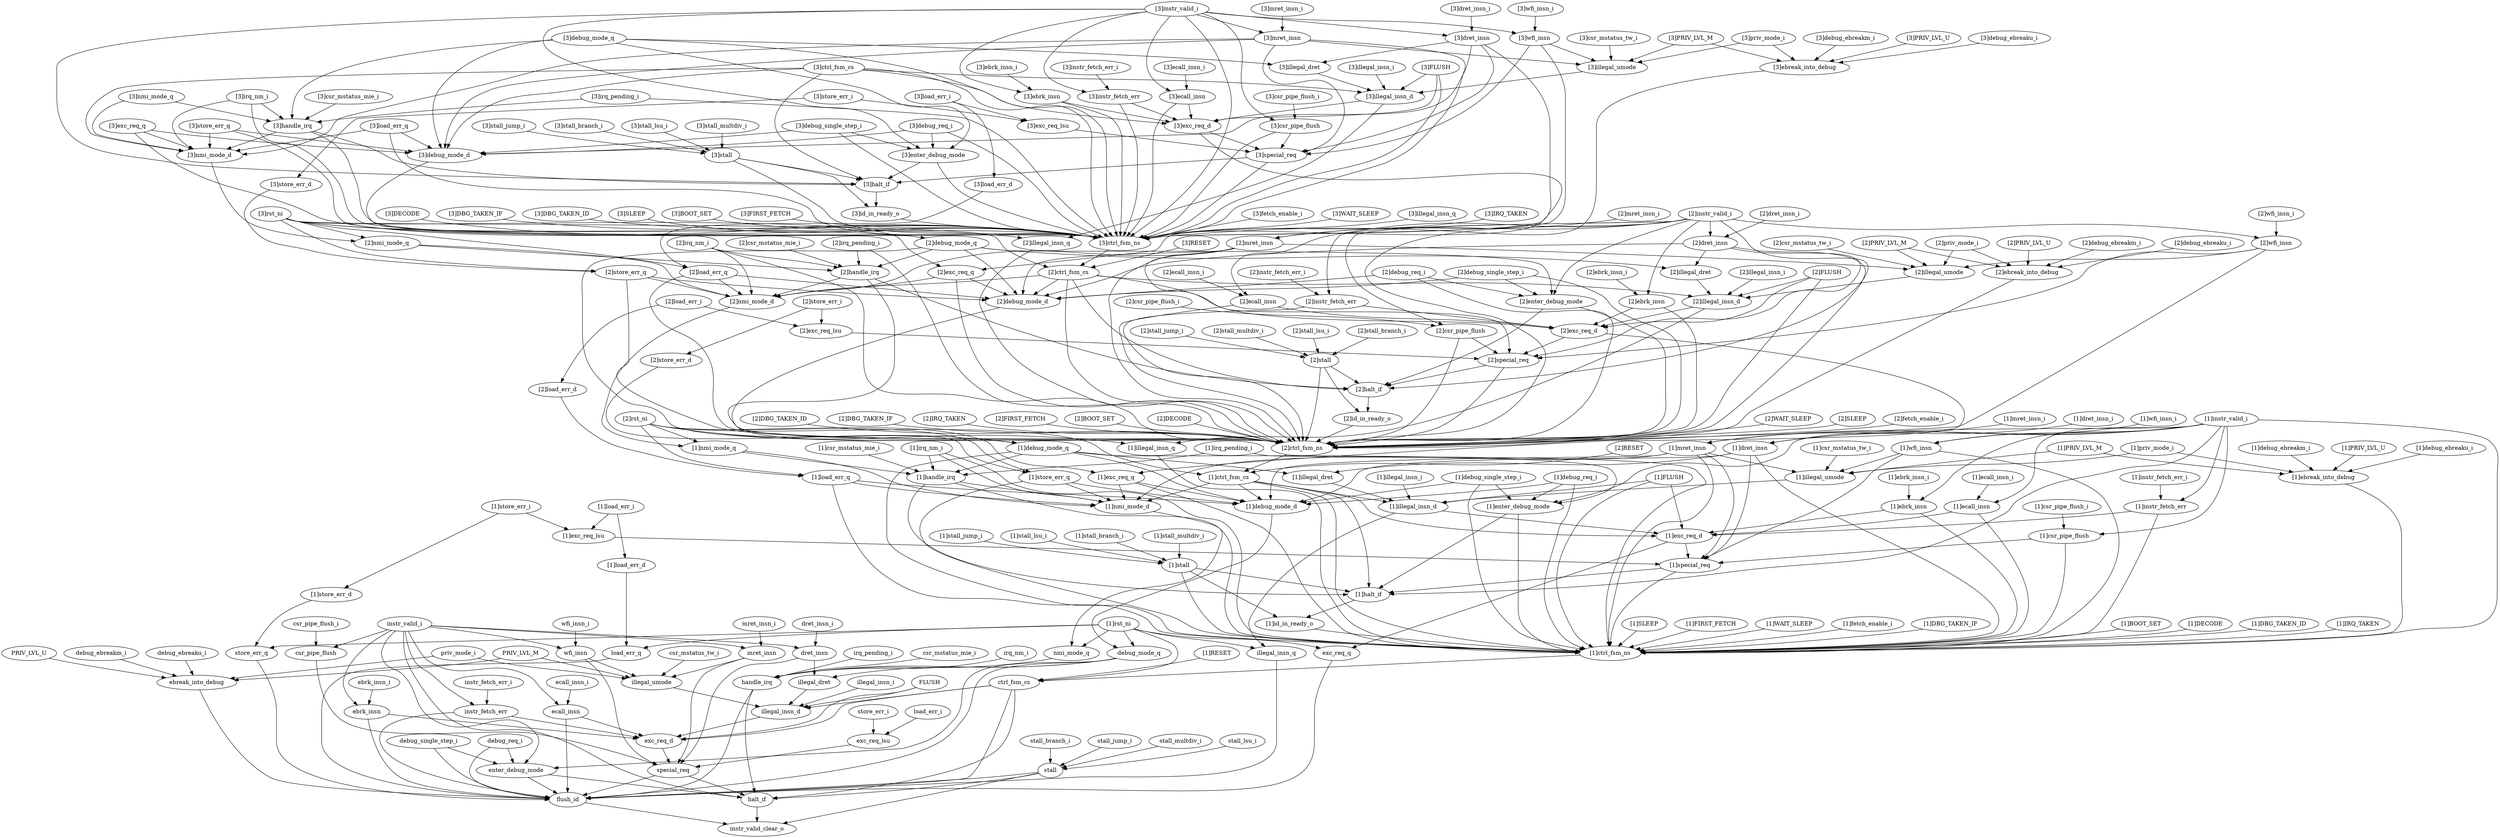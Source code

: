 strict digraph "" {
	"[3]irq_nm_i"	 [complexity=102,
		importance=8.20998185989,
		rank=0.0804900182342];
	"[3]handle_irq"	 [complexity=96,
		importance=8.20498424372,
		rank=0.0854685858721];
	"[3]irq_nm_i" -> "[3]handle_irq";
	"[3]nmi_mode_d"	 [complexity=75,
		importance=2.60751614667,
		rank=0.0347668819556];
	"[3]irq_nm_i" -> "[3]nmi_mode_d";
	"[3]ctrl_fsm_ns"	 [complexity=87,
		importance=2.70903343335,
		rank=0.0311383153258];
	"[3]irq_nm_i" -> "[3]ctrl_fsm_ns";
	"[1]special_req"	 [complexity=36,
		importance=0.725130541579,
		rank=0.0201425150439];
	"[1]ctrl_fsm_ns"	 [complexity=29,
		importance=0.213818471533,
		rank=0.00737305074253];
	"[1]special_req" -> "[1]ctrl_fsm_ns";
	"[1]halt_if"	 [complexity=33,
		importance=0.236659164715,
		rank=0.00717148983984];
	"[1]special_req" -> "[1]halt_if";
	"[3]exc_req_lsu"	 [complexity=101,
		importance=8.2182716939,
		rank=0.0813690266723];
	"[3]special_req"	 [complexity=94,
		importance=8.21077542702,
		rank=0.0873486747555];
	"[3]exc_req_lsu" -> "[3]special_req";
	"[3]fetch_enable_i"	 [complexity=88,
		importance=2.71403104951,
		rank=0.0308412619263];
	"[3]fetch_enable_i" -> "[3]ctrl_fsm_ns";
	"[3]WAIT_SLEEP"	 [complexity=89,
		importance=2.71403104951,
		rank=0.0304947308934];
	"[3]WAIT_SLEEP" -> "[3]ctrl_fsm_ns";
	"[1]debug_mode_d"	 [complexity=32,
		importance=0.150376481657,
		rank=0.0046992650518];
	debug_mode_q	 [complexity=30,
		importance=0.14335040688,
		rank=0.004778346896];
	"[1]debug_mode_d" -> debug_mode_q;
	"[2]DECODE"	 [complexity=68,
		importance=8.38121973603,
		rank=0.123253231412];
	"[2]ctrl_fsm_ns"	 [complexity=58,
		importance=0.837622211987,
		rank=0.0144417622756];
	"[2]DECODE" -> "[2]ctrl_fsm_ns";
	irq_nm_i	 [complexity=15,
		importance=0.100533234,
		rank=0.00670221560003];
	handle_irq	 [complexity=9,
		importance=0.0955356178337,
		rank=0.0106150686482];
	irq_nm_i -> handle_irq;
	"[2]csr_pipe_flush"	 [complexity=72,
		importance=2.60420460653,
		rank=0.0361695084241];
	"[2]csr_pipe_flush" -> "[2]ctrl_fsm_ns";
	"[2]special_req"	 [complexity=65,
		importance=2.59654176294,
		rank=0.0399467963529];
	"[2]csr_pipe_flush" -> "[2]special_req";
	enter_debug_mode	 [complexity=9,
		importance=0.120536457966,
		rank=0.013392939774];
	halt_if	 [complexity=4,
		importance=0.0287245845638,
		rank=0.00718114614095];
	enter_debug_mode -> halt_if;
	flush_id	 [complexity=4,
		importance=0.0269654997593,
		rank=0.00674137493983];
	enter_debug_mode -> flush_id;
	"[3]csr_pipe_flush_i"	 [complexity=104,
		importance=8.22343588678,
		rank=0.0790714989113];
	"[3]csr_pipe_flush"	 [complexity=101,
		importance=8.21843827061,
		rank=0.0813706759467];
	"[3]csr_pipe_flush_i" -> "[3]csr_pipe_flush";
	"[2]stall_multdiv_i"	 [complexity=72,
		importance=2.60137855069,
		rank=0.0361302576485];
	"[2]stall"	 [complexity=67,
		importance=2.59638093452,
		rank=0.0387519542466];
	"[2]stall_multdiv_i" -> "[2]stall";
	"[2]rst_ni"	 [complexity=33,
		importance=1.30486446258,
		rank=0.0395413473508];
	"[1]debug_mode_q"	 [complexity=59,
		importance=0.767154147333,
		rank=0.0130026126667];
	"[2]rst_ni" -> "[1]debug_mode_q";
	"[1]exc_req_q"	 [complexity=32,
		importance=0.649545286152,
		rank=0.0202982901923];
	"[2]rst_ni" -> "[1]exc_req_q";
	"[1]load_err_q"	 [complexity=32,
		importance=0.649933423205,
		rank=0.0203104194751];
	"[2]rst_ni" -> "[1]load_err_q";
	"[1]ctrl_fsm_cs"	 [complexity=56,
		importance=0.786156112692,
		rank=0.0140385020124];
	"[2]rst_ni" -> "[1]ctrl_fsm_cs";
	"[1]illegal_insn_q"	 [complexity=30,
		importance=0.223295974249,
		rank=0.00744319914163];
	"[2]rst_ni" -> "[1]illegal_insn_q";
	"[1]store_err_q"	 [complexity=32,
		importance=0.649933423205,
		rank=0.0203104194751];
	"[2]rst_ni" -> "[1]store_err_q";
	"[1]nmi_mode_q"	 [complexity=44,
		importance=0.728497533179,
		rank=0.0165567621177];
	"[2]rst_ni" -> "[1]nmi_mode_q";
	exc_req_lsu	 [complexity=14,
		importance=0.108823068006,
		rank=0.00777307628617];
	special_req	 [complexity=7,
		importance=0.101326801126,
		rank=0.0144752573038];
	exc_req_lsu -> special_req;
	"[1]instr_valid_i"	 [complexity=53,
		importance=0.748732619575,
		rank=0.014127030558];
	"[1]dret_insn"	 [complexity=59,
		importance=0.765949198459,
		rank=0.0129821898044];
	"[1]instr_valid_i" -> "[1]dret_insn";
	"[1]ecall_insn"	 [complexity=50,
		importance=0.743735003409,
		rank=0.0148747000682];
	"[1]instr_valid_i" -> "[1]ecall_insn";
	"[1]mret_insn"	 [complexity=62,
		importance=0.770665547237,
		rank=0.0124300894716];
	"[1]instr_valid_i" -> "[1]mret_insn";
	"[1]enter_debug_mode"	 [complexity=38,
		importance=0.95227477857,
		rank=0.025059862594];
	"[1]instr_valid_i" -> "[1]enter_debug_mode";
	"[1]wfi_insn"	 [complexity=62,
		importance=0.770665547237,
		rank=0.0124300894716];
	"[1]instr_valid_i" -> "[1]wfi_insn";
	"[1]instr_fetch_err"	 [complexity=50,
		importance=0.743735003409,
		rank=0.0148747000682];
	"[1]instr_valid_i" -> "[1]instr_fetch_err";
	"[1]instr_valid_i" -> "[1]ctrl_fsm_ns";
	"[1]csr_pipe_flush"	 [complexity=43,
		importance=0.732793385174,
		rank=0.0170417066319];
	"[1]instr_valid_i" -> "[1]csr_pipe_flush";
	"[1]ebrk_insn"	 [complexity=50,
		importance=0.743735003409,
		rank=0.0148747000682];
	"[1]instr_valid_i" -> "[1]ebrk_insn";
	"[1]instr_valid_i" -> "[1]halt_if";
	"[2]load_err_d"	 [complexity=34,
		importance=0.656180364728,
		rank=0.019299422492];
	"[2]load_err_d" -> "[1]load_err_q";
	"[3]illegal_umode"	 [complexity=114,
		importance=8.24864758908,
		rank=0.0723565577989];
	"[3]illegal_insn_d"	 [complexity=108,
		importance=8.23820837522,
		rank=0.076279707178];
	"[3]illegal_umode" -> "[3]illegal_insn_d";
	"[2]WAIT_SLEEP"	 [complexity=60,
		importance=0.842619828153,
		rank=0.0140436638026];
	"[2]WAIT_SLEEP" -> "[2]ctrl_fsm_ns";
	"[1]debug_mode_q" -> "[1]debug_mode_d";
	"[1]debug_mode_q" -> "[1]enter_debug_mode";
	"[1]illegal_dret"	 [complexity=56,
		importance=0.758286354864,
		rank=0.0135408277654];
	"[1]debug_mode_q" -> "[1]illegal_dret";
	"[1]handle_irq"	 [complexity=38,
		importance=0.719339358287,
		rank=0.0189299831128];
	"[1]debug_mode_q" -> "[1]handle_irq";
	"[1]debug_mode_q" -> "[1]ctrl_fsm_ns";
	debug_ebreaku_i	 [complexity=13,
		importance=0.0461224513754,
		rank=0.00354788087503];
	ebreak_into_debug	 [complexity=6,
		importance=0.0411248352087,
		rank=0.00685413920145];
	debug_ebreaku_i -> ebreak_into_debug;
	"[2]ebreak_into_debug"	 [complexity=60,
		importance=0.851781547436,
		rank=0.0141963591239];
	"[2]ebreak_into_debug" -> "[2]ctrl_fsm_ns";
	instr_fetch_err	 [complexity=21,
		importance=0.119931262955,
		rank=0.00571101252168];
	exc_req_d	 [complexity=14,
		importance=0.112268419361,
		rank=0.0080191728115];
	instr_fetch_err -> exc_req_d;
	instr_fetch_err -> flush_id;
	"[1]SLEEP"	 [complexity=31,
		importance=0.2188160877,
		rank=0.0070585834742];
	"[1]SLEEP" -> "[1]ctrl_fsm_ns";
	"[1]FIRST_FETCH"	 [complexity=33,
		importance=0.432634559234,
		rank=0.0131101381586];
	"[1]FIRST_FETCH" -> "[1]ctrl_fsm_ns";
	"[1]exc_req_q" -> "[1]debug_mode_d";
	"[1]nmi_mode_d"	 [complexity=17,
		importance=0.112301184857,
		rank=0.00660595205044];
	"[1]exc_req_q" -> "[1]nmi_mode_d";
	"[1]exc_req_q" -> "[1]ctrl_fsm_ns";
	"[1]debug_req_i"	 [complexity=43,
		importance=0.957272394737,
		rank=0.0222621487148];
	"[1]debug_req_i" -> "[1]debug_mode_d";
	"[1]debug_req_i" -> "[1]enter_debug_mode";
	"[1]debug_req_i" -> "[1]ctrl_fsm_ns";
	illegal_insn_i	 [complexity=27,
		importance=0.133757365498,
		rank=0.00495397649991];
	illegal_insn_d	 [complexity=21,
		importance=0.128759749331,
		rank=0.00613141663481];
	illegal_insn_i -> illegal_insn_d;
	"[1]PRIV_LVL_U"	 [complexity=38,
		importance=0.23297542315,
		rank=0.00613093218815];
	"[1]ebreak_into_debug"	 [complexity=31,
		importance=0.227977806983,
		rank=0.0073541228059];
	"[1]PRIV_LVL_U" -> "[1]ebreak_into_debug";
	"[2]debug_req_i"	 [complexity=72,
		importance=3.45248735655,
		rank=0.0479512132854];
	"[2]enter_debug_mode"	 [complexity=67,
		importance=3.44748974038,
		rank=0.051455070752];
	"[2]debug_req_i" -> "[2]enter_debug_mode";
	"[2]debug_mode_d"	 [complexity=61,
		importance=0.774180222111,
		rank=0.012691479051];
	"[2]debug_req_i" -> "[2]debug_mode_d";
	"[2]debug_req_i" -> "[2]ctrl_fsm_ns";
	"[2]halt_if"	 [complexity=62,
		importance=0.860462905168,
		rank=0.0138784339543];
	"[2]enter_debug_mode" -> "[2]halt_if";
	"[2]enter_debug_mode" -> "[2]ctrl_fsm_ns";
	"[3]ecall_insn"	 [complexity=108,
		importance=8.22937988885,
		rank=0.0761979619338];
	"[3]exc_req_d"	 [complexity=101,
		importance=8.22171704525,
		rank=0.0814031390619];
	"[3]ecall_insn" -> "[3]exc_req_d";
	"[3]ecall_insn" -> "[3]ctrl_fsm_ns";
	"[1]rst_ni"	 [complexity=28,
		importance=0.329702360644,
		rank=0.0117750843087];
	"[1]rst_ni" -> debug_mode_q;
	nmi_mode_q	 [complexity=15,
		importance=0.104693792726,
		rank=0.0069795861817];
	"[1]rst_ni" -> nmi_mode_q;
	store_err_q	 [complexity=7,
		importance=0.0354435083634,
		rank=0.00506335833763];
	"[1]rst_ni" -> store_err_q;
	illegal_insn_q	 [complexity=5,
		importance=0.0364430024748,
		rank=0.00728860049495];
	"[1]rst_ni" -> illegal_insn_q;
	exc_req_q	 [complexity=7,
		importance=0.0350553713109,
		rank=0.00500791018727];
	"[1]rst_ni" -> exc_req_q;
	ctrl_fsm_cs	 [complexity=27,
		importance=0.162352372239,
		rank=0.00601305082365];
	"[1]rst_ni" -> ctrl_fsm_cs;
	load_err_q	 [complexity=7,
		importance=0.0354435083634,
		rank=0.00506335833763];
	"[1]rst_ni" -> load_err_q;
	"[2]SLEEP"	 [complexity=60,
		importance=0.842619828153,
		rank=0.0140436638026];
	"[2]SLEEP" -> "[2]ctrl_fsm_ns";
	"[3]store_err_i"	 [complexity=104,
		importance=8.22326931006,
		rank=0.0790698972122];
	"[3]store_err_i" -> "[3]exc_req_lsu";
	"[3]store_err_d"	 [complexity=63,
		importance=2.52759158609,
		rank=0.0401205013665];
	"[3]store_err_i" -> "[3]store_err_d";
	debug_mode_q -> enter_debug_mode;
	illegal_dret	 [complexity=27,
		importance=0.134482614411,
		rank=0.00498083757079];
	debug_mode_q -> illegal_dret;
	debug_mode_q -> handle_irq;
	debug_mode_q -> flush_id;
	"[2]ecall_insn"	 [complexity=79,
		importance=2.61514622477,
		rank=0.0331031167692];
	"[2]ecall_insn" -> "[2]ctrl_fsm_ns";
	"[2]exc_req_d"	 [complexity=72,
		importance=2.60748338117,
		rank=0.0362150469607];
	"[2]ecall_insn" -> "[2]exc_req_d";
	"[2]store_err_i"	 [complexity=75,
		importance=2.60903564599,
		rank=0.0347871419465];
	"[2]store_err_d"	 [complexity=34,
		importance=0.656180364728,
		rank=0.019299422492];
	"[2]store_err_i" -> "[2]store_err_d";
	"[2]exc_req_lsu"	 [complexity=72,
		importance=2.60403802982,
		rank=0.0361671948586];
	"[2]store_err_i" -> "[2]exc_req_lsu";
	"[2]dret_insn"	 [complexity=88,
		importance=2.63736041982,
		rank=0.0299700047707];
	"[2]dret_insn" -> "[2]debug_mode_d";
	"[2]illegal_dret"	 [complexity=85,
		importance=2.62969757622,
		rank=0.0309376185438];
	"[2]dret_insn" -> "[2]illegal_dret";
	"[2]dret_insn" -> "[2]ctrl_fsm_ns";
	"[2]dret_insn" -> "[2]special_req";
	"[2]stall_lsu_i"	 [complexity=72,
		importance=2.60137855069,
		rank=0.0361302576485];
	"[2]stall_lsu_i" -> "[2]stall";
	"[2]store_err_d" -> "[1]store_err_q";
	"[3]PRIV_LVL_M"	 [complexity=96,
		importance=2.72819038496,
		rank=0.0284186498434];
	"[3]PRIV_LVL_M" -> "[3]illegal_umode";
	"[3]ebreak_into_debug"	 [complexity=89,
		importance=2.7231927688,
		rank=0.0305976715595];
	"[3]PRIV_LVL_M" -> "[3]ebreak_into_debug";
	"[2]load_err_q"	 [complexity=61,
		importance=2.52134464456,
		rank=0.0413335187633];
	"[2]load_err_q" -> "[2]debug_mode_d";
	"[2]load_err_q" -> "[2]ctrl_fsm_ns";
	"[2]nmi_mode_d"	 [complexity=46,
		importance=0.736104925311,
		rank=0.016002280985];
	"[2]load_err_q" -> "[2]nmi_mode_d";
	"[1]stall_multdiv_i"	 [complexity=43,
		importance=0.729967329332,
		rank=0.0169759844031];
	"[1]stall"	 [complexity=38,
		importance=0.724969713165,
		rank=0.0190781503465];
	"[1]stall_multdiv_i" -> "[1]stall";
	ebrk_insn_i	 [complexity=24,
		importance=0.124928879122,
		rank=0.00520536996342];
	ebrk_insn	 [complexity=21,
		importance=0.119931262955,
		rank=0.00571101252168];
	ebrk_insn_i -> ebrk_insn;
	"[2]load_err_i"	 [complexity=36,
		importance=0.661177980895,
		rank=0.0183660550249];
	"[2]load_err_i" -> "[2]load_err_d";
	"[2]load_err_i" -> "[2]exc_req_lsu";
	PRIV_LVL_U	 [complexity=13,
		importance=0.0461224513754,
		rank=0.00354788087503];
	PRIV_LVL_U -> ebreak_into_debug;
	"[3]store_err_q"	 [complexity=90,
		importance=8.13557830864,
		rank=0.0903953145405];
	"[3]store_err_q" -> "[3]nmi_mode_d";
	"[3]debug_mode_d"	 [complexity=90,
		importance=2.64559144347,
		rank=0.029395460483];
	"[3]store_err_q" -> "[3]debug_mode_d";
	"[3]store_err_q" -> "[3]ctrl_fsm_ns";
	"[1]RESET"	 [complexity=29,
		importance=0.167349988405,
		rank=0.00577068925535];
	"[1]RESET" -> ctrl_fsm_cs;
	"[2]store_err_q"	 [complexity=61,
		importance=2.52134464456,
		rank=0.0413335187633];
	"[2]store_err_q" -> "[2]debug_mode_d";
	"[2]store_err_q" -> "[2]ctrl_fsm_ns";
	"[2]store_err_q" -> "[2]nmi_mode_d";
	wfi_insn_i	 [complexity=36,
		importance=0.15185942295,
		rank=0.00421831730417];
	wfi_insn	 [complexity=33,
		importance=0.146861806783,
		rank=0.00445035778132];
	wfi_insn_i -> wfi_insn;
	"[1]dret_insn" -> "[1]special_req";
	"[1]dret_insn" -> "[1]debug_mode_d";
	"[1]dret_insn" -> "[1]illegal_dret";
	"[1]dret_insn" -> "[1]ctrl_fsm_ns";
	"[3]csr_mstatus_mie_i"	 [complexity=102,
		importance=8.20998185989,
		rank=0.0804900182342];
	"[3]csr_mstatus_mie_i" -> "[3]handle_irq";
	instr_fetch_err_i	 [complexity=24,
		importance=0.124928879122,
		rank=0.00520536996342];
	instr_fetch_err_i -> instr_fetch_err;
	mret_insn_i	 [complexity=36,
		importance=0.15185942295,
		rank=0.00421831730417];
	mret_insn	 [complexity=33,
		importance=0.146861806783,
		rank=0.00445035778132];
	mret_insn_i -> mret_insn;
	"[1]csr_mstatus_tw_i"	 [complexity=62,
		importance=0.768000319809,
		rank=0.0123871019324];
	"[1]illegal_umode"	 [complexity=56,
		importance=0.763002703642,
		rank=0.0136250482793];
	"[1]csr_mstatus_tw_i" -> "[1]illegal_umode";
	"[3]illegal_insn_q"	 [complexity=88,
		importance=2.71851093606,
		rank=0.030892169728];
	"[3]illegal_insn_q" -> "[3]ctrl_fsm_ns";
	"[1]ecall_insn" -> "[1]ctrl_fsm_ns";
	"[1]exc_req_d"	 [complexity=43,
		importance=0.736072159814,
		rank=0.017117957205];
	"[1]ecall_insn" -> "[1]exc_req_d";
	wfi_insn -> special_req;
	illegal_umode	 [complexity=27,
		importance=0.139198963189,
		rank=0.00515551715515];
	wfi_insn -> illegal_umode;
	csr_pipe_flush_i	 [complexity=17,
		importance=0.113987260887,
		rank=0.00670513299337];
	csr_pipe_flush	 [complexity=14,
		importance=0.108989644721,
		rank=0.00778497462291];
	csr_pipe_flush_i -> csr_pipe_flush;
	"[2]debug_mode_q"	 [complexity=88,
		importance=2.63856536869,
		rank=0.0299836973715];
	"[2]debug_mode_q" -> "[2]enter_debug_mode";
	"[2]debug_mode_q" -> "[2]debug_mode_d";
	"[2]debug_mode_q" -> "[2]illegal_dret";
	"[2]handle_irq"	 [complexity=67,
		importance=2.59075057965,
		rank=0.0386679190992];
	"[2]debug_mode_q" -> "[2]handle_irq";
	"[2]debug_mode_q" -> "[2]ctrl_fsm_ns";
	stall_branch_i	 [complexity=14,
		importance=0.106163588879,
		rank=0.00758311349133];
	stall	 [complexity=9,
		importance=0.101165972712,
		rank=0.0112406636347];
	stall_branch_i -> stall;
	"[2]illegal_insn_q"	 [complexity=59,
		importance=0.847099714702,
		rank=0.0143576222831];
	"[3]illegal_insn_d" -> "[2]illegal_insn_q";
	"[3]illegal_insn_d" -> "[3]exc_req_d";
	"[2]fetch_enable_i"	 [complexity=59,
		importance=0.842619828153,
		rank=0.0142816920026];
	"[2]fetch_enable_i" -> "[2]ctrl_fsm_ns";
	"[2]csr_mstatus_mie_i"	 [complexity=73,
		importance=2.59574819581,
		rank=0.0355581944632];
	"[2]csr_mstatus_mie_i" -> "[2]handle_irq";
	"[2]id_in_ready_o"	 [complexity=59,
		importance=0.846938613479,
		rank=0.0143548917539];
	"[2]id_in_ready_o" -> "[2]ctrl_fsm_ns";
	"[2]debug_mode_d" -> "[1]debug_mode_q";
	"[2]DBG_TAKEN_ID"	 [complexity=60,
		importance=0.842619828153,
		rank=0.0140436638026];
	"[2]DBG_TAKEN_ID" -> "[2]ctrl_fsm_ns";
	"[3]illegal_insn_i"	 [complexity=114,
		importance=8.24320599139,
		rank=0.0723088244859];
	"[3]illegal_insn_i" -> "[3]illegal_insn_d";
	"[2]DBG_TAKEN_IF"	 [complexity=64,
		importance=2.51786425213,
		rank=0.0393416289395];
	"[2]DBG_TAKEN_IF" -> "[2]ctrl_fsm_ns";
	"[1]WAIT_SLEEP"	 [complexity=31,
		importance=0.2188160877,
		rank=0.0070585834742];
	"[1]WAIT_SLEEP" -> "[1]ctrl_fsm_ns";
	"[3]priv_mode_i"	 [complexity=96,
		importance=2.72819038496,
		rank=0.0284186498434];
	"[3]priv_mode_i" -> "[3]illegal_umode";
	"[3]priv_mode_i" -> "[3]ebreak_into_debug";
	"[1]illegal_insn_d"	 [complexity=50,
		importance=0.752563489784,
		rank=0.0150512697957];
	"[1]illegal_insn_d" -> illegal_insn_q;
	"[1]illegal_insn_d" -> "[1]exc_req_d";
	"[2]instr_fetch_err_i"	 [complexity=82,
		importance=2.62014384093,
		rank=0.0319529736699];
	"[2]instr_fetch_err"	 [complexity=79,
		importance=2.61514622477,
		rank=0.0331031167692];
	"[2]instr_fetch_err_i" -> "[2]instr_fetch_err";
	"[1]csr_pipe_flush_i"	 [complexity=46,
		importance=0.73779100134,
		rank=0.0160389348117];
	"[1]csr_pipe_flush_i" -> "[1]csr_pipe_flush";
	"[3]halt_if"	 [complexity=91,
		importance=2.73187412653,
		rank=0.030020594797];
	"[3]handle_irq" -> "[3]halt_if";
	"[3]handle_irq" -> "[3]nmi_mode_d";
	"[3]handle_irq" -> "[3]ctrl_fsm_ns";
	"[3]ebrk_insn"	 [complexity=108,
		importance=8.22937988885,
		rank=0.0761979619338];
	"[3]ebrk_insn" -> "[3]exc_req_d";
	"[3]ebrk_insn" -> "[3]ctrl_fsm_ns";
	"[1]load_err_q" -> "[1]debug_mode_d";
	"[1]load_err_q" -> "[1]nmi_mode_d";
	"[1]load_err_q" -> "[1]ctrl_fsm_ns";
	"[3]FLUSH"	 [complexity=114,
		importance=8.24320599139,
		rank=0.0723088244859];
	"[3]FLUSH" -> "[3]illegal_insn_d";
	"[3]FLUSH" -> "[3]exc_req_d";
	"[3]FLUSH" -> "[3]ctrl_fsm_ns";
	"[1]irq_pending_i"	 [complexity=44,
		importance=0.724336974454,
		rank=0.0164622039649];
	"[1]irq_pending_i" -> "[1]handle_irq";
	"[1]irq_pending_i" -> "[1]ctrl_fsm_ns";
	"[3]debug_single_step_i"	 [complexity=101,
		importance=10.938132242,
		rank=0.10829833903];
	"[3]enter_debug_mode"	 [complexity=96,
		importance=10.9331346258,
		rank=0.113886819019];
	"[3]debug_single_step_i" -> "[3]enter_debug_mode";
	"[3]debug_single_step_i" -> "[3]debug_mode_d";
	"[3]debug_single_step_i" -> "[3]ctrl_fsm_ns";
	"[3]IRQ_TAKEN"	 [complexity=93,
		importance=8.13209791621,
		rank=0.0874419130775];
	"[3]IRQ_TAKEN" -> "[3]ctrl_fsm_ns";
	"[1]ctrl_fsm_cs" -> "[1]debug_mode_d";
	"[1]ctrl_fsm_cs" -> "[1]illegal_insn_d";
	"[1]ctrl_fsm_cs" -> "[1]nmi_mode_d";
	"[1]ctrl_fsm_cs" -> "[1]ctrl_fsm_ns";
	"[1]ctrl_fsm_cs" -> "[1]exc_req_d";
	"[1]ctrl_fsm_cs" -> "[1]halt_if";
	"[1]mret_insn" -> "[1]special_req";
	"[1]mret_insn" -> "[1]debug_mode_d";
	"[1]mret_insn" -> "[1]nmi_mode_d";
	"[1]mret_insn" -> "[1]ctrl_fsm_ns";
	"[1]mret_insn" -> "[1]illegal_umode";
	"[1]enter_debug_mode" -> "[1]ctrl_fsm_ns";
	"[1]enter_debug_mode" -> "[1]halt_if";
	"[2]wfi_insn"	 [complexity=91,
		importance=2.6420767686,
		rank=0.0290338106439];
	"[2]wfi_insn" -> "[2]ctrl_fsm_ns";
	"[2]wfi_insn" -> "[2]special_req";
	"[2]illegal_umode"	 [complexity=85,
		importance=2.634413925,
		rank=0.030993105];
	"[2]wfi_insn" -> "[2]illegal_umode";
	"[1]illegal_insn_q" -> "[1]ctrl_fsm_ns";
	"[3]irq_pending_i"	 [complexity=102,
		importance=8.20998185989,
		rank=0.0804900182342];
	"[3]irq_pending_i" -> "[3]handle_irq";
	"[3]irq_pending_i" -> "[3]ctrl_fsm_ns";
	"[3]nmi_mode_q"	 [complexity=102,
		importance=8.21414241862,
		rank=0.0805308080257];
	"[3]nmi_mode_q" -> "[3]handle_irq";
	"[3]nmi_mode_q" -> "[3]nmi_mode_d";
	"[1]PRIV_LVL_M"	 [complexity=38,
		importance=0.23297542315,
		rank=0.00613093218815];
	"[1]PRIV_LVL_M" -> "[1]ebreak_into_debug";
	"[1]PRIV_LVL_M" -> "[1]illegal_umode";
	stall_jump_i	 [complexity=14,
		importance=0.106163588879,
		rank=0.00758311349133];
	stall_jump_i -> stall;
	instr_valid_clear_o	 [complexity=0,
		importance=0.0152002928748,
		rank=0.0];
	"[1]wfi_insn" -> "[1]special_req";
	"[1]wfi_insn" -> "[1]ctrl_fsm_ns";
	"[1]wfi_insn" -> "[1]illegal_umode";
	"[3]instr_valid_i"	 [complexity=111,
		importance=8.23437750501,
		rank=0.0741835811262];
	"[3]instr_valid_i" -> "[3]ecall_insn";
	"[3]instr_valid_i" -> "[3]ebrk_insn";
	"[3]instr_valid_i" -> "[3]halt_if";
	"[3]wfi_insn"	 [complexity=120,
		importance=8.25631043267,
		rank=0.068802586939];
	"[3]instr_valid_i" -> "[3]wfi_insn";
	"[3]dret_insn"	 [complexity=117,
		importance=8.2515940839,
		rank=0.0705264451615];
	"[3]instr_valid_i" -> "[3]dret_insn";
	"[3]mret_insn"	 [complexity=120,
		importance=8.25631043267,
		rank=0.068802586939];
	"[3]instr_valid_i" -> "[3]mret_insn";
	"[3]instr_valid_i" -> "[3]enter_debug_mode";
	"[3]instr_fetch_err"	 [complexity=108,
		importance=8.22937988885,
		rank=0.0761979619338];
	"[3]instr_valid_i" -> "[3]instr_fetch_err";
	"[3]instr_valid_i" -> "[3]ctrl_fsm_ns";
	"[3]instr_valid_i" -> "[3]csr_pipe_flush";
	"[1]id_in_ready_o"	 [complexity=30,
		importance=0.223134873026,
		rank=0.00743782910086];
	"[1]stall" -> "[1]id_in_ready_o";
	"[1]stall" -> "[1]ctrl_fsm_ns";
	"[1]stall" -> "[1]halt_if";
	"[3]ctrl_fsm_cs"	 [complexity=114,
		importance=8.27180099813,
		rank=0.0725596578783];
	"[3]ctrl_fsm_cs" -> "[3]illegal_insn_d";
	"[3]ctrl_fsm_cs" -> "[3]halt_if";
	"[3]ctrl_fsm_cs" -> "[3]nmi_mode_d";
	"[3]ctrl_fsm_cs" -> "[3]debug_mode_d";
	"[3]ctrl_fsm_cs" -> "[3]exc_req_d";
	"[3]ctrl_fsm_cs" -> "[3]ctrl_fsm_ns";
	"[3]illegal_dret"	 [complexity=114,
		importance=8.2439312403,
		rank=0.0723151863184];
	"[3]illegal_dret" -> "[3]illegal_insn_d";
	stall_multdiv_i	 [complexity=14,
		importance=0.106163588879,
		rank=0.00758311349133];
	stall_multdiv_i -> stall;
	"[1]store_err_q" -> "[1]debug_mode_d";
	"[1]store_err_q" -> "[1]nmi_mode_d";
	"[1]store_err_q" -> "[1]ctrl_fsm_ns";
	"[3]mret_insn_i"	 [complexity=123,
		importance=8.26130804884,
		rank=0.0671651060881];
	"[3]mret_insn_i" -> "[3]mret_insn";
	"[2]illegal_insn_d"	 [complexity=79,
		importance=2.62397471114,
		rank=0.0332148697613];
	"[2]illegal_dret" -> "[2]illegal_insn_d";
	"[2]handle_irq" -> "[2]halt_if";
	"[2]handle_irq" -> "[2]ctrl_fsm_ns";
	"[2]handle_irq" -> "[2]nmi_mode_d";
	"[2]mret_insn_i"	 [complexity=94,
		importance=2.64707438476,
		rank=0.0281603657953];
	"[2]mret_insn"	 [complexity=91,
		importance=2.6420767686,
		rank=0.0290338106439];
	"[2]mret_insn_i" -> "[2]mret_insn";
	"[1]store_err_i"	 [complexity=46,
		importance=0.737624424626,
		rank=0.0160353135788];
	"[1]store_err_d"	 [complexity=9,
		importance=0.0416904498868,
		rank=0.00463227220964];
	"[1]store_err_i" -> "[1]store_err_d";
	"[1]exc_req_lsu"	 [complexity=43,
		importance=0.73262680846,
		rank=0.0170378327549];
	"[1]store_err_i" -> "[1]exc_req_lsu";
	dret_insn	 [complexity=30,
		importance=0.142145458006,
		rank=0.00473818193352];
	dret_insn -> special_req;
	dret_insn -> illegal_dret;
	"[3]DECODE"	 [complexity=97,
		importance=27.0953319496,
		rank=0.279333319068];
	"[3]DECODE" -> "[3]ctrl_fsm_ns";
	PRIV_LVL_M	 [complexity=33,
		importance=0.144196579356,
		rank=0.00436959331381];
	PRIV_LVL_M -> ebreak_into_debug;
	PRIV_LVL_M -> illegal_umode;
	"[1]store_err_d" -> store_err_q;
	"[1]fetch_enable_i"	 [complexity=30,
		importance=0.2188160877,
		rank=0.00729386959];
	"[1]fetch_enable_i" -> "[1]ctrl_fsm_ns";
	"[2]FLUSH"	 [complexity=85,
		importance=2.62897232731,
		rank=0.0309290862036];
	"[2]FLUSH" -> "[2]illegal_insn_d";
	"[2]FLUSH" -> "[2]ctrl_fsm_ns";
	"[2]FLUSH" -> "[2]exc_req_d";
	"[2]illegal_insn_d" -> "[1]illegal_insn_q";
	"[2]illegal_insn_d" -> "[2]exc_req_d";
	"[2]halt_if" -> "[2]id_in_ready_o";
	"[3]id_in_ready_o"	 [complexity=88,
		importance=2.71834983484,
		rank=0.0308903390323];
	"[3]halt_if" -> "[3]id_in_ready_o";
	instr_valid_i	 [complexity=36,
		importance=0.15185942295,
		rank=0.00421831730417];
	instr_valid_i -> enter_debug_mode;
	instr_valid_i -> instr_fetch_err;
	instr_valid_i -> wfi_insn;
	instr_valid_i -> dret_insn;
	ecall_insn	 [complexity=21,
		importance=0.119931262955,
		rank=0.00571101252168];
	instr_valid_i -> ecall_insn;
	instr_valid_i -> ebrk_insn;
	instr_valid_i -> csr_pipe_flush;
	instr_valid_i -> mret_insn;
	instr_valid_i -> halt_if;
	"[2]illegal_insn_i"	 [complexity=85,
		importance=2.62897232731,
		rank=0.0309290862036];
	"[2]illegal_insn_i" -> "[2]illegal_insn_d";
	"[3]debug_req_i"	 [complexity=101,
		importance=10.938132242,
		rank=0.10829833903];
	"[3]debug_req_i" -> "[3]enter_debug_mode";
	"[3]debug_req_i" -> "[3]debug_mode_d";
	"[3]debug_req_i" -> "[3]ctrl_fsm_ns";
	"[1]stall_jump_i"	 [complexity=43,
		importance=0.729967329332,
		rank=0.0169759844031];
	"[1]stall_jump_i" -> "[1]stall";
	"[3]DBG_TAKEN_IF"	 [complexity=93,
		importance=8.13209791621,
		rank=0.0874419130775];
	"[3]DBG_TAKEN_IF" -> "[3]ctrl_fsm_ns";
	"[2]illegal_insn_q" -> "[2]ctrl_fsm_ns";
	"[3]DBG_TAKEN_ID"	 [complexity=89,
		importance=2.71403104951,
		rank=0.0304947308934];
	"[3]DBG_TAKEN_ID" -> "[3]ctrl_fsm_ns";
	"[1]irq_nm_i"	 [complexity=44,
		importance=0.724336974454,
		rank=0.0164622039649];
	"[1]irq_nm_i" -> "[1]nmi_mode_d";
	"[1]irq_nm_i" -> "[1]handle_irq";
	"[1]irq_nm_i" -> "[1]ctrl_fsm_ns";
	"[2]stall_branch_i"	 [complexity=72,
		importance=2.60137855069,
		rank=0.0361302576485];
	"[2]stall_branch_i" -> "[2]stall";
	"[3]special_req" -> "[3]halt_if";
	"[3]special_req" -> "[3]ctrl_fsm_ns";
	"[2]ctrl_fsm_ns" -> "[1]ctrl_fsm_cs";
	ebreak_into_debug -> flush_id;
	"[1]nmi_mode_d" -> nmi_mode_q;
	"[2]irq_nm_i"	 [complexity=73,
		importance=2.59574819581,
		rank=0.0355581944632];
	"[2]irq_nm_i" -> "[2]handle_irq";
	"[2]irq_nm_i" -> "[2]ctrl_fsm_ns";
	"[2]irq_nm_i" -> "[2]nmi_mode_d";
	"[3]ecall_insn_i"	 [complexity=111,
		importance=8.23437750501,
		rank=0.0741835811262];
	"[3]ecall_insn_i" -> "[3]ecall_insn";
	"[1]ebreak_into_debug" -> "[1]ctrl_fsm_ns";
	"[1]csr_mstatus_mie_i"	 [complexity=44,
		importance=0.724336974454,
		rank=0.0164622039649];
	"[1]csr_mstatus_mie_i" -> "[1]handle_irq";
	ecall_insn -> exc_req_d;
	ecall_insn -> flush_id;
	"[1]instr_fetch_err_i"	 [complexity=53,
		importance=0.748732619575,
		rank=0.014127030558];
	"[1]instr_fetch_err_i" -> "[1]instr_fetch_err";
	"[2]instr_fetch_err" -> "[2]ctrl_fsm_ns";
	"[2]instr_fetch_err" -> "[2]exc_req_d";
	"[1]nmi_mode_q" -> "[1]nmi_mode_d";
	"[1]nmi_mode_q" -> "[1]handle_irq";
	"[3]rst_ni"	 [complexity=62,
		importance=5.04768690529,
		rank=0.0814143049241];
	"[3]rst_ni" -> "[2]load_err_q";
	"[3]rst_ni" -> "[2]store_err_q";
	"[3]rst_ni" -> "[2]debug_mode_q";
	"[3]rst_ni" -> "[2]illegal_insn_q";
	"[2]ctrl_fsm_cs"	 [complexity=85,
		importance=2.65756733405,
		rank=0.0312654980477];
	"[3]rst_ni" -> "[2]ctrl_fsm_cs";
	"[2]exc_req_q"	 [complexity=61,
		importance=2.52095650751,
		rank=0.0413271558608];
	"[3]rst_ni" -> "[2]exc_req_q";
	"[2]nmi_mode_q"	 [complexity=73,
		importance=2.59990875454,
		rank=0.0356151884183];
	"[3]rst_ni" -> "[2]nmi_mode_q";
	"[1]ecall_insn_i"	 [complexity=53,
		importance=0.748732619575,
		rank=0.014127030558];
	"[1]ecall_insn_i" -> "[1]ecall_insn";
	"[2]mret_insn" -> "[2]debug_mode_d";
	"[2]mret_insn" -> "[2]ctrl_fsm_ns";
	"[2]mret_insn" -> "[2]nmi_mode_d";
	"[2]mret_insn" -> "[2]special_req";
	"[2]mret_insn" -> "[2]illegal_umode";
	"[3]wfi_insn" -> "[3]illegal_umode";
	"[3]wfi_insn" -> "[3]special_req";
	"[3]wfi_insn" -> "[3]ctrl_fsm_ns";
	"[1]debug_ebreaku_i"	 [complexity=38,
		importance=0.23297542315,
		rank=0.00613093218815];
	"[1]debug_ebreaku_i" -> "[1]ebreak_into_debug";
	"[3]debug_ebreakm_i"	 [complexity=96,
		importance=2.72819038496,
		rank=0.0284186498434];
	"[3]debug_ebreakm_i" -> "[3]ebreak_into_debug";
	"[1]stall_lsu_i"	 [complexity=43,
		importance=0.729967329332,
		rank=0.0169759844031];
	"[1]stall_lsu_i" -> "[1]stall";
	nmi_mode_q -> handle_irq;
	"[1]id_in_ready_o" -> "[1]ctrl_fsm_ns";
	special_req -> halt_if;
	special_req -> flush_id;
	ebrk_insn -> exc_req_d;
	ebrk_insn -> flush_id;
	"[1]illegal_dret" -> "[1]illegal_insn_d";
	"[2]exc_req_lsu" -> "[2]special_req";
	irq_pending_i	 [complexity=15,
		importance=0.100533234,
		rank=0.00670221560003];
	irq_pending_i -> handle_irq;
	"[1]debug_single_step_i"	 [complexity=43,
		importance=0.957272394737,
		rank=0.0222621487148];
	"[1]debug_single_step_i" -> "[1]debug_mode_d";
	"[1]debug_single_step_i" -> "[1]enter_debug_mode";
	"[1]debug_single_step_i" -> "[1]ctrl_fsm_ns";
	"[1]handle_irq" -> "[1]nmi_mode_d";
	"[1]handle_irq" -> "[1]ctrl_fsm_ns";
	"[1]handle_irq" -> "[1]halt_if";
	debug_single_step_i	 [complexity=14,
		importance=0.125534074133,
		rank=0.00896671958092];
	debug_single_step_i -> enter_debug_mode;
	debug_single_step_i -> flush_id;
	"[1]stall_branch_i"	 [complexity=43,
		importance=0.729967329332,
		rank=0.0169759844031];
	"[1]stall_branch_i" -> "[1]stall";
	"[3]stall_lsu_i"	 [complexity=101,
		importance=8.21561221477,
		rank=0.0813426951957];
	"[3]stall"	 [complexity=96,
		importance=8.2106145986,
		rank=0.0855272354021];
	"[3]stall_lsu_i" -> "[3]stall";
	illegal_dret -> illegal_insn_d;
	"[1]debug_ebreakm_i"	 [complexity=38,
		importance=0.23297542315,
		rank=0.00613093218815];
	"[1]debug_ebreakm_i" -> "[1]ebreak_into_debug";
	"[2]debug_ebreaku_i"	 [complexity=67,
		importance=0.856779163603,
		rank=0.0127877487105];
	"[2]debug_ebreaku_i" -> "[2]ebreak_into_debug";
	"[2]dret_insn_i"	 [complexity=91,
		importance=2.64235803598,
		rank=0.0290369014943];
	"[2]dret_insn_i" -> "[2]dret_insn";
	csr_pipe_flush -> special_req;
	"[1]instr_fetch_err" -> "[1]ctrl_fsm_ns";
	"[1]instr_fetch_err" -> "[1]exc_req_d";
	"[1]ebrk_insn_i"	 [complexity=53,
		importance=0.748732619575,
		rank=0.014127030558];
	"[1]ebrk_insn_i" -> "[1]ebrk_insn";
	csr_mstatus_mie_i	 [complexity=15,
		importance=0.100533234,
		rank=0.00670221560003];
	csr_mstatus_mie_i -> handle_irq;
	"[1]DBG_TAKEN_IF"	 [complexity=35,
		importance=0.646453030767,
		rank=0.0184700865933];
	"[1]DBG_TAKEN_IF" -> "[1]ctrl_fsm_ns";
	store_err_q -> flush_id;
	"[1]BOOT_SET"	 [complexity=31,
		importance=0.2188160877,
		rank=0.0070585834742];
	"[1]BOOT_SET" -> "[1]ctrl_fsm_ns";
	"[3]dret_insn" -> "[3]illegal_dret";
	"[3]dret_insn" -> "[3]special_req";
	"[3]dret_insn" -> "[3]debug_mode_d";
	"[3]dret_insn" -> "[3]ctrl_fsm_ns";
	"[3]id_in_ready_o" -> "[3]ctrl_fsm_ns";
	"[2]IRQ_TAKEN"	 [complexity=64,
		importance=2.51786425213,
		rank=0.0393416289395];
	"[2]IRQ_TAKEN" -> "[2]ctrl_fsm_ns";
	"[3]nmi_mode_d" -> "[2]nmi_mode_q";
	"[2]priv_mode_i"	 [complexity=67,
		importance=0.856779163603,
		rank=0.0127877487105];
	"[2]priv_mode_i" -> "[2]ebreak_into_debug";
	"[2]priv_mode_i" -> "[2]illegal_umode";
	"[3]ebreak_into_debug" -> "[3]ctrl_fsm_ns";
	"[2]ebrk_insn"	 [complexity=79,
		importance=2.61514622477,
		rank=0.0331031167692];
	"[2]ebrk_insn" -> "[2]ctrl_fsm_ns";
	"[2]ebrk_insn" -> "[2]exc_req_d";
	debug_req_i	 [complexity=14,
		importance=0.125534074133,
		rank=0.00896671958092];
	debug_req_i -> enter_debug_mode;
	debug_req_i -> flush_id;
	"[2]PRIV_LVL_M"	 [complexity=67,
		importance=0.856779163603,
		rank=0.0127877487105];
	"[2]PRIV_LVL_M" -> "[2]ebreak_into_debug";
	"[2]PRIV_LVL_M" -> "[2]illegal_umode";
	"[3]PRIV_LVL_U"	 [complexity=96,
		importance=2.72819038496,
		rank=0.0284186498434];
	"[3]PRIV_LVL_U" -> "[3]ebreak_into_debug";
	illegal_insn_q -> flush_id;
	"[2]ctrl_fsm_cs" -> "[2]debug_mode_d";
	"[2]ctrl_fsm_cs" -> "[2]illegal_insn_d";
	"[2]ctrl_fsm_cs" -> "[2]halt_if";
	"[2]ctrl_fsm_cs" -> "[2]ctrl_fsm_ns";
	"[2]ctrl_fsm_cs" -> "[2]exc_req_d";
	"[2]ctrl_fsm_cs" -> "[2]nmi_mode_d";
	"[1]DECODE"	 [complexity=39,
		importance=2.1431823315,
		rank=0.0549533931154];
	"[1]DECODE" -> "[1]ctrl_fsm_ns";
	"[1]mret_insn_i"	 [complexity=65,
		importance=0.775663163403,
		rank=0.011933279437];
	"[1]mret_insn_i" -> "[1]mret_insn";
	"[2]csr_mstatus_tw_i"	 [complexity=91,
		importance=2.63941154117,
		rank=0.0290045224304];
	"[2]csr_mstatus_tw_i" -> "[2]illegal_umode";
	illegal_insn_d -> exc_req_d;
	"[1]ctrl_fsm_ns" -> ctrl_fsm_cs;
	"[1]exc_req_d" -> "[1]special_req";
	"[1]exc_req_d" -> exc_req_q;
	"[2]PRIV_LVL_U"	 [complexity=67,
		importance=0.856779163603,
		rank=0.0127877487105];
	"[2]PRIV_LVL_U" -> "[2]ebreak_into_debug";
	"[3]mret_insn" -> "[3]illegal_umode";
	"[3]mret_insn" -> "[3]special_req";
	"[3]mret_insn" -> "[3]nmi_mode_d";
	"[3]mret_insn" -> "[3]debug_mode_d";
	"[3]mret_insn" -> "[3]ctrl_fsm_ns";
	"[1]illegal_insn_i"	 [complexity=56,
		importance=0.757561105951,
		rank=0.013527876892];
	"[1]illegal_insn_i" -> "[1]illegal_insn_d";
	"[3]RESET"	 [complexity=87,
		importance=2.66256495022,
		rank=0.0306041948301];
	"[3]RESET" -> "[2]ctrl_fsm_cs";
	illegal_umode -> illegal_insn_d;
	"[3]ebrk_insn_i"	 [complexity=111,
		importance=8.23437750501,
		rank=0.0741835811262];
	"[3]ebrk_insn_i" -> "[3]ebrk_insn";
	"[1]wfi_insn_i"	 [complexity=65,
		importance=0.775663163403,
		rank=0.011933279437];
	"[1]wfi_insn_i" -> "[1]wfi_insn";
	"[2]exc_req_d" -> "[1]exc_req_q";
	"[2]exc_req_d" -> "[2]special_req";
	"[1]FLUSH"	 [complexity=56,
		importance=0.757561105951,
		rank=0.013527876892];
	"[1]FLUSH" -> "[1]illegal_insn_d";
	"[1]FLUSH" -> "[1]ctrl_fsm_ns";
	"[1]FLUSH" -> "[1]exc_req_d";
	"[1]illegal_umode" -> "[1]illegal_insn_d";
	"[3]load_err_i"	 [complexity=65,
		importance=2.53258920225,
		rank=0.0389629108039];
	"[3]load_err_i" -> "[3]exc_req_lsu";
	"[3]load_err_d"	 [complexity=63,
		importance=2.52759158609,
		rank=0.0401205013665];
	"[3]load_err_i" -> "[3]load_err_d";
	"[2]debug_ebreakm_i"	 [complexity=67,
		importance=0.856779163603,
		rank=0.0127877487105];
	"[2]debug_ebreakm_i" -> "[2]ebreak_into_debug";
	"[3]csr_mstatus_tw_i"	 [complexity=120,
		importance=8.25364520525,
		rank=0.0687803767104];
	"[3]csr_mstatus_tw_i" -> "[3]illegal_umode";
	"[3]load_err_d" -> "[2]load_err_q";
	"[3]enter_debug_mode" -> "[3]halt_if";
	"[3]enter_debug_mode" -> "[3]ctrl_fsm_ns";
	"[2]debug_single_step_i"	 [complexity=72,
		importance=3.45248735655,
		rank=0.0479512132854];
	"[2]debug_single_step_i" -> "[2]enter_debug_mode";
	"[2]debug_single_step_i" -> "[2]debug_mode_d";
	"[2]debug_single_step_i" -> "[2]ctrl_fsm_ns";
	"[1]dret_insn_i"	 [complexity=62,
		importance=0.770946814625,
		rank=0.0124346260423];
	"[1]dret_insn_i" -> "[1]dret_insn";
	priv_mode_i	 [complexity=33,
		importance=0.144196579356,
		rank=0.00436959331381];
	priv_mode_i -> ebreak_into_debug;
	priv_mode_i -> illegal_umode;
	stall -> instr_valid_clear_o;
	stall -> halt_if;
	stall -> flush_id;
	"[1]load_err_i"	 [complexity=46,
		importance=0.737624424626,
		rank=0.0160353135788];
	"[1]load_err_d"	 [complexity=9,
		importance=0.0416904498868,
		rank=0.00463227220964];
	"[1]load_err_i" -> "[1]load_err_d";
	"[1]load_err_i" -> "[1]exc_req_lsu";
	"[2]instr_valid_i"	 [complexity=82,
		importance=2.62014384093,
		rank=0.0319529736699];
	"[2]instr_valid_i" -> "[2]csr_pipe_flush";
	"[2]instr_valid_i" -> "[2]enter_debug_mode";
	"[2]instr_valid_i" -> "[2]ecall_insn";
	"[2]instr_valid_i" -> "[2]dret_insn";
	"[2]instr_valid_i" -> "[2]wfi_insn";
	"[2]instr_valid_i" -> "[2]halt_if";
	"[2]instr_valid_i" -> "[2]ctrl_fsm_ns";
	"[2]instr_valid_i" -> "[2]instr_fetch_err";
	"[2]instr_valid_i" -> "[2]mret_insn";
	"[2]instr_valid_i" -> "[2]ebrk_insn";
	FLUSH	 [complexity=27,
		importance=0.133757365498,
		rank=0.00495397649991];
	FLUSH -> illegal_insn_d;
	FLUSH -> exc_req_d;
	"[1]csr_pipe_flush" -> "[1]special_req";
	"[1]csr_pipe_flush" -> "[1]ctrl_fsm_ns";
	"[1]load_err_d" -> load_err_q;
	"[3]load_err_q"	 [complexity=90,
		importance=8.13557830864,
		rank=0.0903953145405];
	"[3]load_err_q" -> "[3]nmi_mode_d";
	"[3]load_err_q" -> "[3]debug_mode_d";
	"[3]load_err_q" -> "[3]ctrl_fsm_ns";
	"[2]exc_req_q" -> "[2]debug_mode_d";
	"[2]exc_req_q" -> "[2]ctrl_fsm_ns";
	"[2]exc_req_q" -> "[2]nmi_mode_d";
	"[3]dret_insn_i"	 [complexity=120,
		importance=8.25659170006,
		rank=0.0688049308339];
	"[3]dret_insn_i" -> "[3]dret_insn";
	"[3]stall_multdiv_i"	 [complexity=101,
		importance=8.21561221477,
		rank=0.0813426951957];
	"[3]stall_multdiv_i" -> "[3]stall";
	"[3]SLEEP"	 [complexity=89,
		importance=2.71403104951,
		rank=0.0304947308934];
	"[3]SLEEP" -> "[3]ctrl_fsm_ns";
	"[1]DBG_TAKEN_ID"	 [complexity=31,
		importance=0.2188160877,
		rank=0.0070585834742];
	"[1]DBG_TAKEN_ID" -> "[1]ctrl_fsm_ns";
	"[2]stall_jump_i"	 [complexity=72,
		importance=2.60137855069,
		rank=0.0361302576485];
	"[2]stall_jump_i" -> "[2]stall";
	handle_irq -> halt_if;
	handle_irq -> flush_id;
	"[1]ebrk_insn" -> "[1]ctrl_fsm_ns";
	"[1]ebrk_insn" -> "[1]exc_req_d";
	"[3]debug_ebreaku_i"	 [complexity=96,
		importance=2.72819038496,
		rank=0.0284186498434];
	"[3]debug_ebreaku_i" -> "[3]ebreak_into_debug";
	"[3]stall_jump_i"	 [complexity=101,
		importance=8.21561221477,
		rank=0.0813426951957];
	"[3]stall_jump_i" -> "[3]stall";
	"[2]nmi_mode_d" -> "[1]nmi_mode_q";
	"[3]instr_fetch_err_i"	 [complexity=111,
		importance=8.23437750501,
		rank=0.0741835811262];
	"[3]instr_fetch_err_i" -> "[3]instr_fetch_err";
	"[1]halt_if" -> "[1]id_in_ready_o";
	"[2]FIRST_FETCH"	 [complexity=62,
		importance=1.68024204014,
		rank=0.0271006780668];
	"[2]FIRST_FETCH" -> "[2]ctrl_fsm_ns";
	"[2]special_req" -> "[2]halt_if";
	"[2]special_req" -> "[2]ctrl_fsm_ns";
	"[2]csr_pipe_flush_i"	 [complexity=75,
		importance=2.6092022227,
		rank=0.0347893629693];
	"[2]csr_pipe_flush_i" -> "[2]csr_pipe_flush";
	mret_insn -> special_req;
	mret_insn -> illegal_umode;
	"[1]IRQ_TAKEN"	 [complexity=35,
		importance=0.646453030767,
		rank=0.0184700865933];
	"[1]IRQ_TAKEN" -> "[1]ctrl_fsm_ns";
	"[2]nmi_mode_q" -> "[2]handle_irq";
	"[2]nmi_mode_q" -> "[2]nmi_mode_d";
	debug_ebreakm_i	 [complexity=13,
		importance=0.0461224513754,
		rank=0.00354788087503];
	debug_ebreakm_i -> ebreak_into_debug;
	exc_req_d -> special_req;
	"[3]instr_fetch_err" -> "[3]exc_req_d";
	"[3]instr_fetch_err" -> "[3]ctrl_fsm_ns";
	"[2]stall" -> "[2]id_in_ready_o";
	"[2]stall" -> "[2]halt_if";
	"[2]stall" -> "[2]ctrl_fsm_ns";
	"[2]irq_pending_i"	 [complexity=73,
		importance=2.59574819581,
		rank=0.0355581944632];
	"[2]irq_pending_i" -> "[2]handle_irq";
	"[2]irq_pending_i" -> "[2]ctrl_fsm_ns";
	ecall_insn_i	 [complexity=24,
		importance=0.124928879122,
		rank=0.00520536996342];
	ecall_insn_i -> ecall_insn;
	"[2]ecall_insn_i"	 [complexity=82,
		importance=2.62014384093,
		rank=0.0319529736699];
	"[2]ecall_insn_i" -> "[2]ecall_insn";
	"[3]stall_branch_i"	 [complexity=101,
		importance=8.21561221477,
		rank=0.0813426951957];
	"[3]stall_branch_i" -> "[3]stall";
	"[2]wfi_insn_i"	 [complexity=94,
		importance=2.64707438476,
		rank=0.0281603657953];
	"[2]wfi_insn_i" -> "[2]wfi_insn";
	exc_req_q -> flush_id;
	"[3]debug_mode_d" -> "[2]debug_mode_q";
	"[2]RESET"	 [complexity=58,
		importance=0.791153728858,
		rank=0.013640581532];
	"[2]RESET" -> "[1]ctrl_fsm_cs";
	"[2]ebrk_insn_i"	 [complexity=82,
		importance=2.62014384093,
		rank=0.0319529736699];
	"[2]ebrk_insn_i" -> "[2]ebrk_insn";
	"[1]priv_mode_i"	 [complexity=38,
		importance=0.23297542315,
		rank=0.00613093218815];
	"[1]priv_mode_i" -> "[1]ebreak_into_debug";
	"[1]priv_mode_i" -> "[1]illegal_umode";
	"[3]BOOT_SET"	 [complexity=89,
		importance=2.71403104951,
		rank=0.0304947308934];
	"[3]BOOT_SET" -> "[3]ctrl_fsm_ns";
	"[3]store_err_d" -> "[2]store_err_q";
	stall_lsu_i	 [complexity=14,
		importance=0.106163588879,
		rank=0.00758311349133];
	stall_lsu_i -> stall;
	ctrl_fsm_cs -> illegal_insn_d;
	ctrl_fsm_cs -> exc_req_d;
	ctrl_fsm_cs -> halt_if;
	ctrl_fsm_cs -> flush_id;
	dret_insn_i	 [complexity=33,
		importance=0.147143074172,
		rank=0.00445888103552];
	dret_insn_i -> dret_insn;
	"[3]debug_mode_q"	 [complexity=117,
		importance=8.25279903277,
		rank=0.0705367438698];
	"[3]debug_mode_q" -> "[3]handle_irq";
	"[3]debug_mode_q" -> "[3]illegal_dret";
	"[3]debug_mode_q" -> "[3]enter_debug_mode";
	"[3]debug_mode_q" -> "[3]debug_mode_d";
	"[3]debug_mode_q" -> "[3]ctrl_fsm_ns";
	halt_if -> instr_valid_clear_o;
	store_err_i	 [complexity=17,
		importance=0.113820684173,
		rank=0.00669533436312];
	store_err_i -> exc_req_lsu;
	flush_id -> instr_valid_clear_o;
	load_err_q -> flush_id;
	"[3]wfi_insn_i"	 [complexity=123,
		importance=8.26130804884,
		rank=0.0671651060881];
	"[3]wfi_insn_i" -> "[3]wfi_insn";
	"[3]FIRST_FETCH"	 [complexity=91,
		importance=5.42306448286,
		rank=0.0595941151963];
	"[3]FIRST_FETCH" -> "[3]ctrl_fsm_ns";
	"[3]exc_req_d" -> "[3]special_req";
	"[3]exc_req_d" -> "[2]exc_req_q";
	"[2]BOOT_SET"	 [complexity=60,
		importance=0.842619828153,
		rank=0.0140436638026];
	"[2]BOOT_SET" -> "[2]ctrl_fsm_ns";
	"[3]ctrl_fsm_ns" -> "[2]ctrl_fsm_cs";
	"[3]csr_pipe_flush" -> "[3]special_req";
	"[3]csr_pipe_flush" -> "[3]ctrl_fsm_ns";
	csr_mstatus_tw_i	 [complexity=33,
		importance=0.144196579356,
		rank=0.00436959331381];
	csr_mstatus_tw_i -> illegal_umode;
	load_err_i	 [complexity=17,
		importance=0.113820684173,
		rank=0.00669533436312];
	load_err_i -> exc_req_lsu;
	"[1]exc_req_lsu" -> "[1]special_req";
	"[2]illegal_umode" -> "[2]illegal_insn_d";
	"[3]exc_req_q"	 [complexity=90,
		importance=8.13519017159,
		rank=0.0903910019066];
	"[3]exc_req_q" -> "[3]nmi_mode_d";
	"[3]exc_req_q" -> "[3]debug_mode_d";
	"[3]exc_req_q" -> "[3]ctrl_fsm_ns";
	"[3]stall" -> "[3]halt_if";
	"[3]stall" -> "[3]id_in_ready_o";
	"[3]stall" -> "[3]ctrl_fsm_ns";
}
